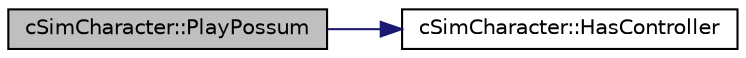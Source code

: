 digraph "cSimCharacter::PlayPossum"
{
 // LATEX_PDF_SIZE
  edge [fontname="Helvetica",fontsize="10",labelfontname="Helvetica",labelfontsize="10"];
  node [fontname="Helvetica",fontsize="10",shape=record];
  rankdir="LR";
  Node1 [label="cSimCharacter::PlayPossum",height=0.2,width=0.4,color="black", fillcolor="grey75", style="filled", fontcolor="black",tooltip=" "];
  Node1 -> Node2 [color="midnightblue",fontsize="10",style="solid",fontname="Helvetica"];
  Node2 [label="cSimCharacter::HasController",height=0.2,width=0.4,color="black", fillcolor="white", style="filled",URL="$classc_sim_character.html#a4508e026f28688cf704945dfe51050ce",tooltip=" "];
}

